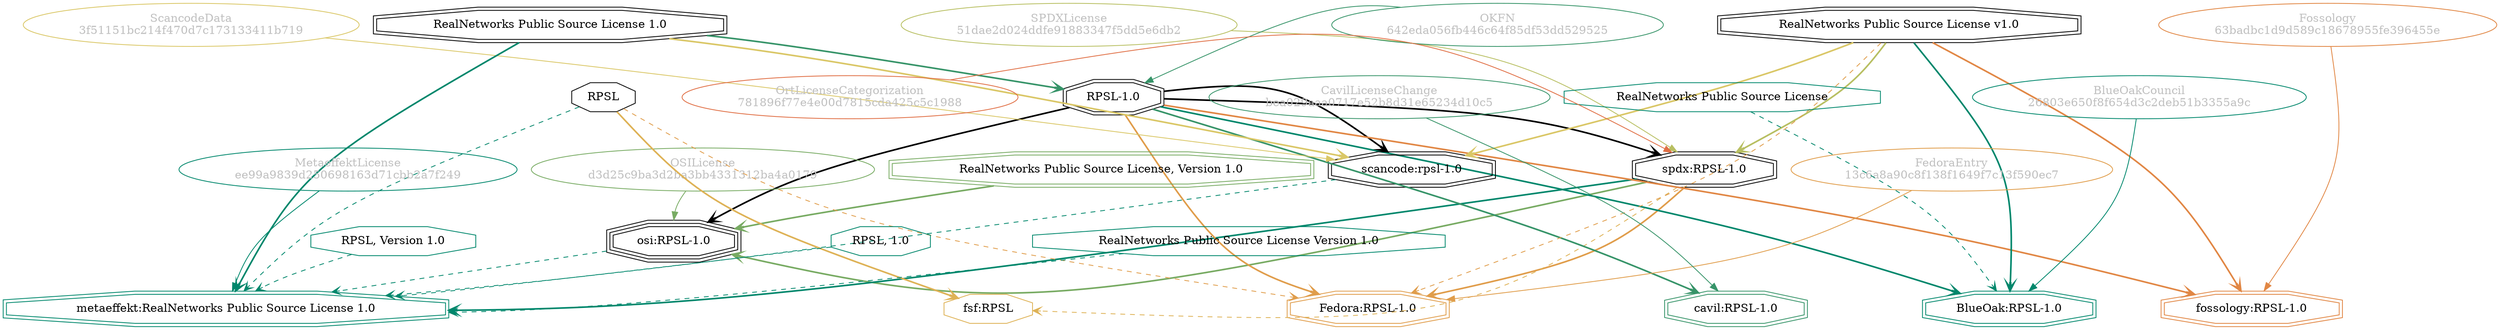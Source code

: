 strict digraph {
    node [shape=box];
    graph [splines=curved];
    3751 [label="SPDXLicense\n51dae2d024ddfe91883347f5dd5e6db2"
         ,fontcolor=gray
         ,color="#b8bf62"
         ,fillcolor="beige;1"
         ,shape=ellipse];
    3752 [label="spdx:RPSL-1.0"
         ,shape=doubleoctagon];
    3753 [label="RPSL-1.0"
         ,shape=doubleoctagon];
    3754 [label="RealNetworks Public Source License v1.0"
         ,shape=doubleoctagon];
    5275 [label="OSILicense\nd3d25c9ba3d2ba3bb4331312ba4a0179"
         ,fontcolor=gray
         ,color="#78ab63"
         ,fillcolor="beige;1"
         ,shape=ellipse];
    5276 [label="osi:RPSL-1.0"
         ,shape=tripleoctagon];
    5277 [label="RealNetworks Public Source License, Version 1.0"
         ,color="#78ab63"
         ,shape=doubleoctagon];
    8337 [label="FedoraEntry\n13c6a8a90c8f138f1649f7c13f590ec7"
         ,fontcolor=gray
         ,color="#e09d4b"
         ,fillcolor="beige;1"
         ,shape=ellipse];
    8338 [label="Fedora:RPSL-1.0"
         ,color="#e09d4b"
         ,shape=doubleoctagon];
    8339 [label=RPSL,shape=octagon];
    9321 [label="BlueOakCouncil\n26803e650f8f654d3c2deb51b3355a9c"
         ,fontcolor=gray
         ,color="#00876c"
         ,fillcolor="beige;1"
         ,shape=ellipse];
    9322 [label="BlueOak:RPSL-1.0"
         ,color="#00876c"
         ,shape=doubleoctagon];
    9323 [label="RealNetworks Public Source License"
         ,color="#00876c"
         ,shape=octagon];
    10485 [label="fsf:RPSL"
          ,color="#deb256"
          ,shape=octagon];
    22957 [label="ScancodeData\n3f51151bc214f470d7c173133411b719"
          ,fontcolor=gray
          ,color="#dac767"
          ,fillcolor="beige;1"
          ,shape=ellipse];
    22958 [label="scancode:rpsl-1.0"
          ,shape=doubleoctagon];
    22959 [label="RealNetworks Public Source License 1.0"
          ,shape=doubleoctagon];
    26435 [label="Fossology\n63badbc1d9d589c18678955fe396455e"
          ,fontcolor=gray
          ,color="#e18745"
          ,fillcolor="beige;1"
          ,shape=ellipse];
    26436 [label="fossology:RPSL-1.0"
          ,color="#e18745"
          ,shape=doubleoctagon];
    28384 [label="OKFN\n642eda056fb446c64f85df53dd529525"
          ,fontcolor=gray
          ,color="#379469"
          ,fillcolor="beige;1"
          ,shape=ellipse];
    35183 [label="OrtLicenseCategorization\n781896f77e4e00d7815cda425c5c1988"
          ,fontcolor=gray
          ,color="#e06f45"
          ,fillcolor="beige;1"
          ,shape=ellipse];
    37445 [label="CavilLicenseChange\nbea029aaa0717e52b8d31e65234d10c5"
          ,fontcolor=gray
          ,color="#379469"
          ,fillcolor="beige;1"
          ,shape=ellipse];
    37446 [label="cavil:RPSL-1.0"
          ,color="#379469"
          ,shape=doubleoctagon];
    47981 [label="MetaeffektLicense\nee99a9839d250698163d71cbb2a7f249"
          ,fontcolor=gray
          ,color="#00876c"
          ,fillcolor="beige;1"
          ,shape=ellipse];
    47982 [label="metaeffekt:RealNetworks Public Source License 1.0"
          ,color="#00876c"
          ,shape=doubleoctagon];
    47983 [label="RPSL, Version 1.0"
          ,color="#00876c"
          ,shape=octagon];
    47984 [label="RPSL, 1.0"
          ,color="#00876c"
          ,shape=octagon];
    47985 [label="RealNetworks Public Source License Version 1.0"
          ,color="#00876c"
          ,shape=octagon];
    3751 -> 3752 [weight=0.5
                 ,color="#b8bf62"];
    3752 -> 5276 [style=bold
                 ,arrowhead=vee
                 ,weight=0.7
                 ,color="#78ab63"];
    3752 -> 8338 [style=bold
                 ,arrowhead=vee
                 ,weight=0.7
                 ,color="#e09d4b"];
    3752 -> 10485 [style=dashed
                  ,arrowhead=vee
                  ,weight=0.5
                  ,color="#deb256"];
    3752 -> 47982 [style=bold
                  ,arrowhead=vee
                  ,weight=0.7
                  ,color="#00876c"];
    3753 -> 3752 [style=bold
                 ,arrowhead=vee
                 ,weight=0.7];
    3753 -> 5276 [style=bold
                 ,arrowhead=vee
                 ,weight=0.7];
    3753 -> 8338 [style=bold
                 ,arrowhead=vee
                 ,weight=0.7
                 ,color="#e09d4b"];
    3753 -> 9322 [style=bold
                 ,arrowhead=vee
                 ,weight=0.7
                 ,color="#00876c"];
    3753 -> 22958 [style=bold
                  ,arrowhead=vee
                  ,weight=0.7];
    3753 -> 26436 [style=bold
                  ,arrowhead=vee
                  ,weight=0.7
                  ,color="#e18745"];
    3753 -> 37446 [style=bold
                  ,arrowhead=vee
                  ,weight=0.7
                  ,color="#379469"];
    3753 -> 37446 [style=bold
                  ,arrowhead=vee
                  ,weight=0.7
                  ,color="#379469"];
    3754 -> 3752 [style=bold
                 ,arrowhead=vee
                 ,weight=0.7
                 ,color="#b8bf62"];
    3754 -> 8338 [style=dashed
                 ,arrowhead=vee
                 ,weight=0.5
                 ,color="#e09d4b"];
    3754 -> 9322 [style=bold
                 ,arrowhead=vee
                 ,weight=0.7
                 ,color="#00876c"];
    3754 -> 22958 [style=bold
                  ,arrowhead=vee
                  ,weight=0.7
                  ,color="#dac767"];
    3754 -> 26436 [style=bold
                  ,arrowhead=vee
                  ,weight=0.7
                  ,color="#e18745"];
    5275 -> 5276 [weight=0.5
                 ,color="#78ab63"];
    5276 -> 47982 [style=dashed
                  ,arrowhead=vee
                  ,weight=0.5
                  ,color="#00876c"];
    5277 -> 5276 [style=bold
                 ,arrowhead=vee
                 ,weight=0.7
                 ,color="#78ab63"];
    8337 -> 8338 [weight=0.5
                 ,color="#e09d4b"];
    8339 -> 8338 [style=dashed
                 ,arrowhead=vee
                 ,weight=0.5
                 ,color="#e09d4b"];
    8339 -> 10485 [style=bold
                  ,arrowhead=vee
                  ,weight=0.7
                  ,color="#deb256"];
    8339 -> 47982 [style=dashed
                  ,arrowhead=vee
                  ,weight=0.5
                  ,color="#00876c"];
    9321 -> 9322 [weight=0.5
                 ,color="#00876c"];
    9323 -> 9322 [style=dashed
                 ,arrowhead=vee
                 ,weight=0.5
                 ,color="#00876c"];
    22957 -> 22958 [weight=0.5
                   ,color="#dac767"];
    22958 -> 47982 [style=dashed
                   ,arrowhead=vee
                   ,weight=0.5
                   ,color="#00876c"];
    22959 -> 3753 [style=bold
                  ,arrowhead=vee
                  ,weight=0.7
                  ,color="#379469"];
    22959 -> 22958 [style=bold
                   ,arrowhead=vee
                   ,weight=0.7
                   ,color="#dac767"];
    22959 -> 47982 [style=bold
                   ,arrowhead=vee
                   ,weight=0.7
                   ,color="#00876c"];
    26435 -> 26436 [weight=0.5
                   ,color="#e18745"];
    28384 -> 3753 [weight=0.5
                  ,color="#379469"];
    35183 -> 3752 [weight=0.5
                  ,color="#e06f45"];
    37445 -> 37446 [weight=0.5
                   ,color="#379469"];
    47981 -> 47982 [weight=0.5
                   ,color="#00876c"];
    47983 -> 47982 [style=dashed
                   ,arrowhead=vee
                   ,weight=0.5
                   ,color="#00876c"];
    47984 -> 47982 [style=dashed
                   ,arrowhead=vee
                   ,weight=0.5
                   ,color="#00876c"];
    47985 -> 47982 [style=dashed
                   ,arrowhead=vee
                   ,weight=0.5
                   ,color="#00876c"];
}
